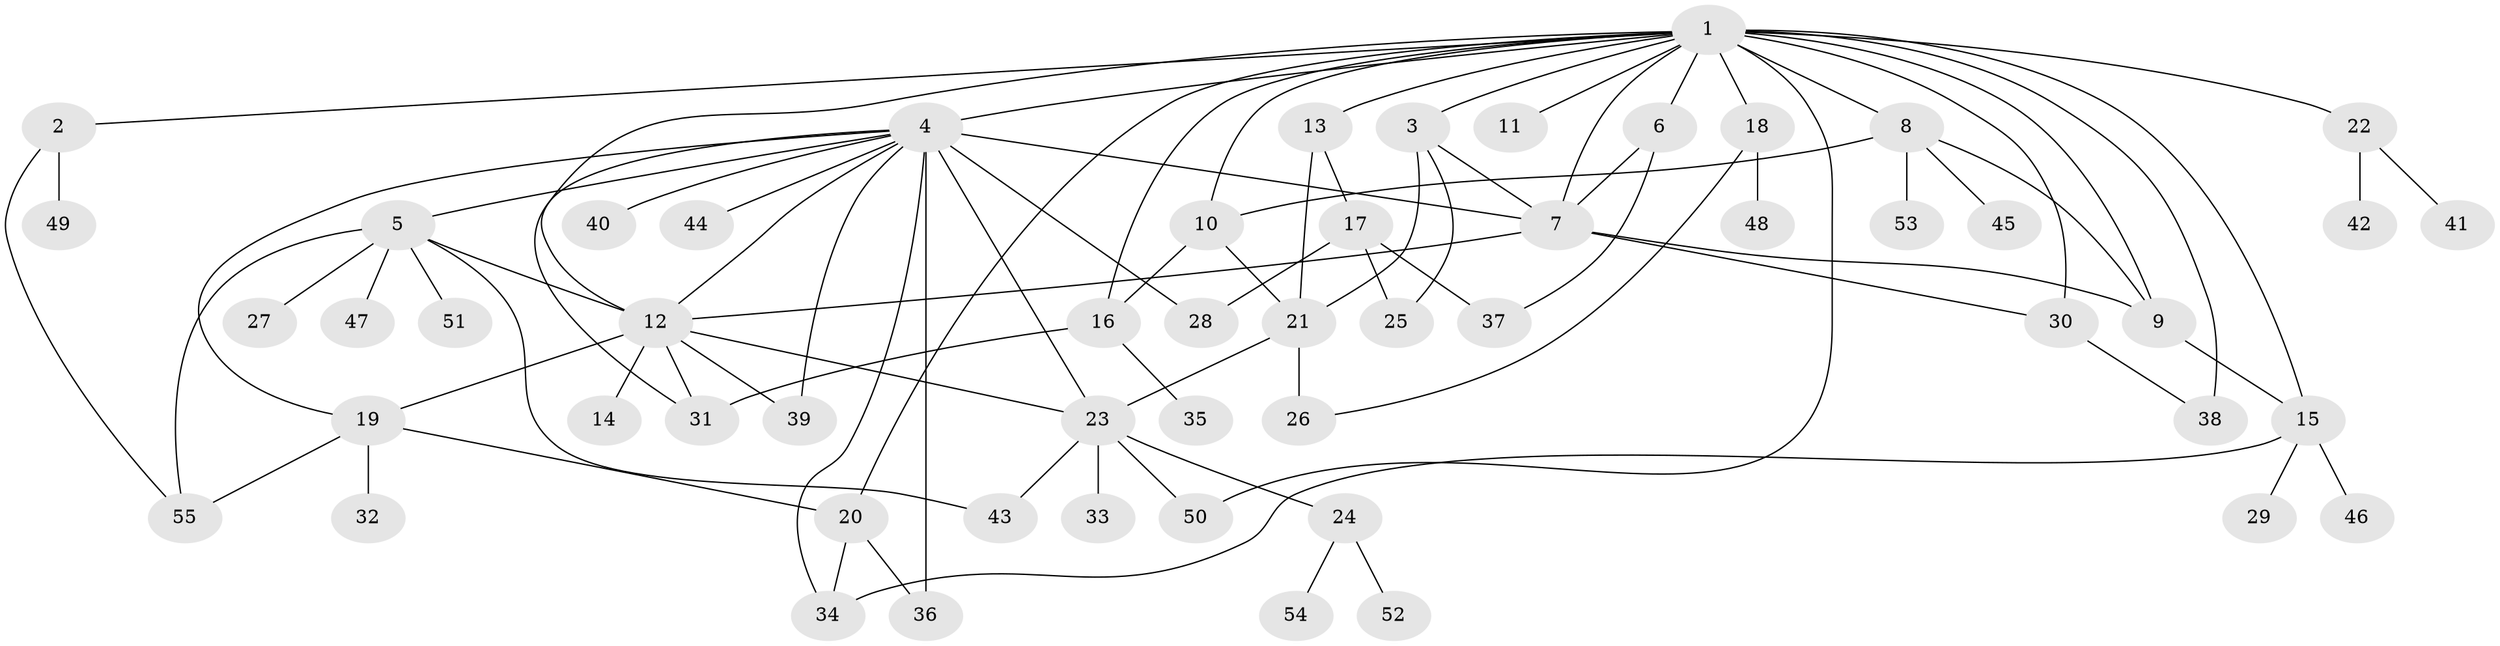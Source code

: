 // original degree distribution, {26: 0.00909090909090909, 4: 0.07272727272727272, 5: 0.07272727272727272, 22: 0.00909090909090909, 8: 0.00909090909090909, 6: 0.01818181818181818, 2: 0.20909090909090908, 1: 0.4636363636363636, 13: 0.00909090909090909, 3: 0.10909090909090909, 9: 0.00909090909090909, 11: 0.00909090909090909}
// Generated by graph-tools (version 1.1) at 2025/35/03/09/25 02:35:37]
// undirected, 55 vertices, 87 edges
graph export_dot {
graph [start="1"]
  node [color=gray90,style=filled];
  1;
  2;
  3;
  4;
  5;
  6;
  7;
  8;
  9;
  10;
  11;
  12;
  13;
  14;
  15;
  16;
  17;
  18;
  19;
  20;
  21;
  22;
  23;
  24;
  25;
  26;
  27;
  28;
  29;
  30;
  31;
  32;
  33;
  34;
  35;
  36;
  37;
  38;
  39;
  40;
  41;
  42;
  43;
  44;
  45;
  46;
  47;
  48;
  49;
  50;
  51;
  52;
  53;
  54;
  55;
  1 -- 2 [weight=1.0];
  1 -- 3 [weight=1.0];
  1 -- 4 [weight=1.0];
  1 -- 6 [weight=1.0];
  1 -- 7 [weight=1.0];
  1 -- 8 [weight=1.0];
  1 -- 9 [weight=1.0];
  1 -- 10 [weight=1.0];
  1 -- 11 [weight=1.0];
  1 -- 12 [weight=1.0];
  1 -- 13 [weight=1.0];
  1 -- 15 [weight=1.0];
  1 -- 16 [weight=1.0];
  1 -- 18 [weight=1.0];
  1 -- 20 [weight=1.0];
  1 -- 22 [weight=1.0];
  1 -- 30 [weight=1.0];
  1 -- 38 [weight=4.0];
  1 -- 50 [weight=1.0];
  2 -- 49 [weight=1.0];
  2 -- 55 [weight=1.0];
  3 -- 7 [weight=1.0];
  3 -- 21 [weight=1.0];
  3 -- 25 [weight=1.0];
  4 -- 5 [weight=1.0];
  4 -- 7 [weight=2.0];
  4 -- 12 [weight=1.0];
  4 -- 19 [weight=1.0];
  4 -- 23 [weight=1.0];
  4 -- 28 [weight=4.0];
  4 -- 31 [weight=1.0];
  4 -- 34 [weight=1.0];
  4 -- 36 [weight=1.0];
  4 -- 39 [weight=1.0];
  4 -- 40 [weight=1.0];
  4 -- 44 [weight=1.0];
  5 -- 12 [weight=1.0];
  5 -- 27 [weight=1.0];
  5 -- 43 [weight=1.0];
  5 -- 47 [weight=1.0];
  5 -- 51 [weight=1.0];
  5 -- 55 [weight=1.0];
  6 -- 7 [weight=1.0];
  6 -- 37 [weight=1.0];
  7 -- 9 [weight=1.0];
  7 -- 12 [weight=1.0];
  7 -- 30 [weight=1.0];
  8 -- 9 [weight=1.0];
  8 -- 10 [weight=1.0];
  8 -- 45 [weight=1.0];
  8 -- 53 [weight=1.0];
  9 -- 15 [weight=1.0];
  10 -- 16 [weight=1.0];
  10 -- 21 [weight=1.0];
  12 -- 14 [weight=4.0];
  12 -- 19 [weight=1.0];
  12 -- 23 [weight=1.0];
  12 -- 31 [weight=1.0];
  12 -- 39 [weight=1.0];
  13 -- 17 [weight=1.0];
  13 -- 21 [weight=1.0];
  15 -- 29 [weight=1.0];
  15 -- 34 [weight=1.0];
  15 -- 46 [weight=1.0];
  16 -- 31 [weight=1.0];
  16 -- 35 [weight=1.0];
  17 -- 25 [weight=1.0];
  17 -- 28 [weight=1.0];
  17 -- 37 [weight=2.0];
  18 -- 26 [weight=1.0];
  18 -- 48 [weight=1.0];
  19 -- 20 [weight=1.0];
  19 -- 32 [weight=1.0];
  19 -- 55 [weight=1.0];
  20 -- 34 [weight=1.0];
  20 -- 36 [weight=1.0];
  21 -- 23 [weight=1.0];
  21 -- 26 [weight=3.0];
  22 -- 41 [weight=1.0];
  22 -- 42 [weight=1.0];
  23 -- 24 [weight=1.0];
  23 -- 33 [weight=1.0];
  23 -- 43 [weight=1.0];
  23 -- 50 [weight=2.0];
  24 -- 52 [weight=1.0];
  24 -- 54 [weight=1.0];
  30 -- 38 [weight=1.0];
}
